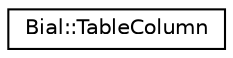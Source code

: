 digraph "Graphical Class Hierarchy"
{
  edge [fontname="Helvetica",fontsize="10",labelfontname="Helvetica",labelfontsize="10"];
  node [fontname="Helvetica",fontsize="10",shape=record];
  rankdir="LR";
  Node1 [label="Bial::TableColumn",height=0.2,width=0.4,color="black", fillcolor="white", style="filled",URL="$class_bial_1_1_table_column.html"];
}
